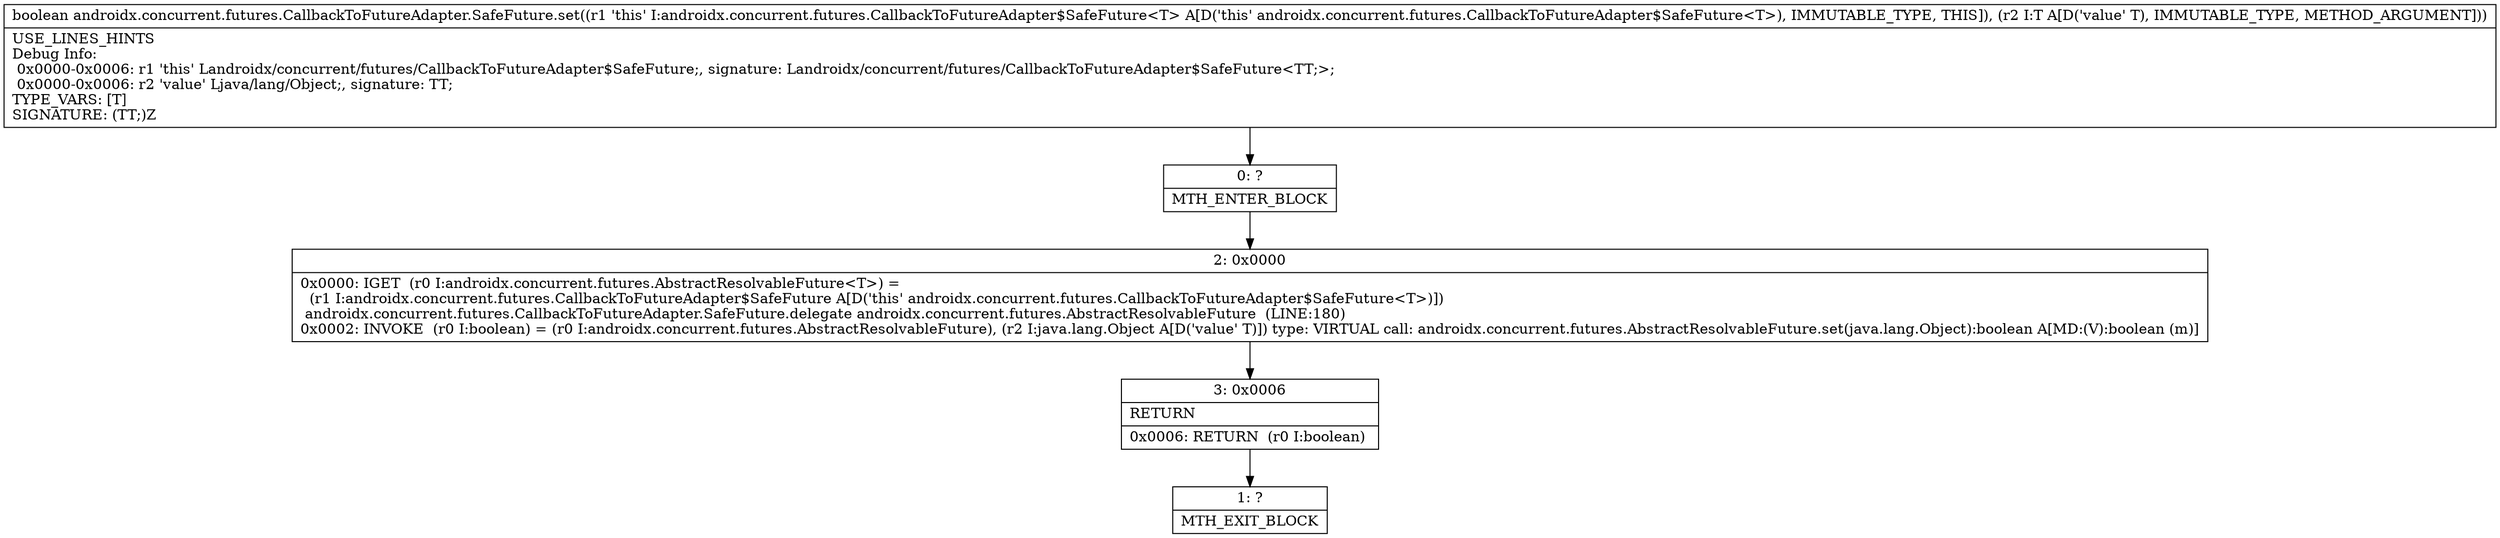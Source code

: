 digraph "CFG forandroidx.concurrent.futures.CallbackToFutureAdapter.SafeFuture.set(Ljava\/lang\/Object;)Z" {
Node_0 [shape=record,label="{0\:\ ?|MTH_ENTER_BLOCK\l}"];
Node_2 [shape=record,label="{2\:\ 0x0000|0x0000: IGET  (r0 I:androidx.concurrent.futures.AbstractResolvableFuture\<T\>) = \l  (r1 I:androidx.concurrent.futures.CallbackToFutureAdapter$SafeFuture A[D('this' androidx.concurrent.futures.CallbackToFutureAdapter$SafeFuture\<T\>)])\l androidx.concurrent.futures.CallbackToFutureAdapter.SafeFuture.delegate androidx.concurrent.futures.AbstractResolvableFuture  (LINE:180)\l0x0002: INVOKE  (r0 I:boolean) = (r0 I:androidx.concurrent.futures.AbstractResolvableFuture), (r2 I:java.lang.Object A[D('value' T)]) type: VIRTUAL call: androidx.concurrent.futures.AbstractResolvableFuture.set(java.lang.Object):boolean A[MD:(V):boolean (m)]\l}"];
Node_3 [shape=record,label="{3\:\ 0x0006|RETURN\l|0x0006: RETURN  (r0 I:boolean) \l}"];
Node_1 [shape=record,label="{1\:\ ?|MTH_EXIT_BLOCK\l}"];
MethodNode[shape=record,label="{boolean androidx.concurrent.futures.CallbackToFutureAdapter.SafeFuture.set((r1 'this' I:androidx.concurrent.futures.CallbackToFutureAdapter$SafeFuture\<T\> A[D('this' androidx.concurrent.futures.CallbackToFutureAdapter$SafeFuture\<T\>), IMMUTABLE_TYPE, THIS]), (r2 I:T A[D('value' T), IMMUTABLE_TYPE, METHOD_ARGUMENT]))  | USE_LINES_HINTS\lDebug Info:\l  0x0000\-0x0006: r1 'this' Landroidx\/concurrent\/futures\/CallbackToFutureAdapter$SafeFuture;, signature: Landroidx\/concurrent\/futures\/CallbackToFutureAdapter$SafeFuture\<TT;\>;\l  0x0000\-0x0006: r2 'value' Ljava\/lang\/Object;, signature: TT;\lTYPE_VARS: [T]\lSIGNATURE: (TT;)Z\l}"];
MethodNode -> Node_0;Node_0 -> Node_2;
Node_2 -> Node_3;
Node_3 -> Node_1;
}

